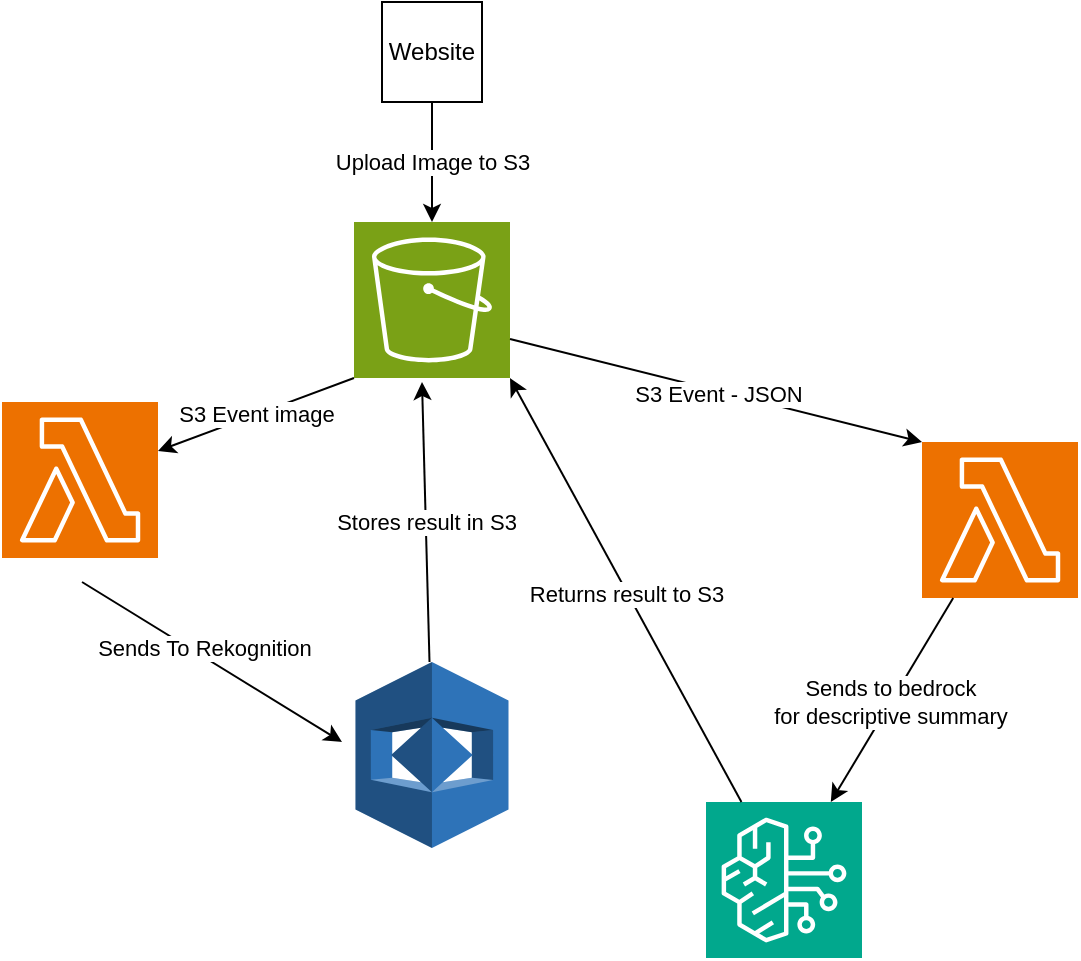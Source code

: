 <mxfile version="27.1.1">
  <diagram name="Page-1" id="uL_ClJw7RETDzsLbEUDi">
    <mxGraphModel dx="1047" dy="905" grid="1" gridSize="10" guides="1" tooltips="1" connect="1" arrows="1" fold="1" page="1" pageScale="1" pageWidth="850" pageHeight="1100" math="0" shadow="0">
      <root>
        <mxCell id="0" />
        <mxCell id="1" parent="0" />
        <mxCell id="H0ugt6j5JCyWh4I5-0J--2" value="Website" style="whiteSpace=wrap;html=1;aspect=fixed;" vertex="1" parent="1">
          <mxGeometry x="290" y="50" width="50" height="50" as="geometry" />
        </mxCell>
        <mxCell id="H0ugt6j5JCyWh4I5-0J--3" value="" style="sketch=0;points=[[0,0,0],[0.25,0,0],[0.5,0,0],[0.75,0,0],[1,0,0],[0,1,0],[0.25,1,0],[0.5,1,0],[0.75,1,0],[1,1,0],[0,0.25,0],[0,0.5,0],[0,0.75,0],[1,0.25,0],[1,0.5,0],[1,0.75,0]];outlineConnect=0;fontColor=#232F3E;fillColor=#7AA116;strokeColor=#ffffff;dashed=0;verticalLabelPosition=bottom;verticalAlign=top;align=center;html=1;fontSize=12;fontStyle=0;aspect=fixed;shape=mxgraph.aws4.resourceIcon;resIcon=mxgraph.aws4.s3;" vertex="1" parent="1">
          <mxGeometry x="276" y="160" width="78" height="78" as="geometry" />
        </mxCell>
        <mxCell id="H0ugt6j5JCyWh4I5-0J--4" value="Upload Image to S3" style="endArrow=classic;html=1;rounded=0;exitX=0.5;exitY=1;exitDx=0;exitDy=0;entryX=0.5;entryY=0;entryDx=0;entryDy=0;entryPerimeter=0;" edge="1" parent="1" source="H0ugt6j5JCyWh4I5-0J--2" target="H0ugt6j5JCyWh4I5-0J--3">
          <mxGeometry width="50" height="50" relative="1" as="geometry">
            <mxPoint x="110" y="490" as="sourcePoint" />
            <mxPoint x="160" y="440" as="targetPoint" />
          </mxGeometry>
        </mxCell>
        <mxCell id="H0ugt6j5JCyWh4I5-0J--5" value="" style="sketch=0;points=[[0,0,0],[0.25,0,0],[0.5,0,0],[0.75,0,0],[1,0,0],[0,1,0],[0.25,1,0],[0.5,1,0],[0.75,1,0],[1,1,0],[0,0.25,0],[0,0.5,0],[0,0.75,0],[1,0.25,0],[1,0.5,0],[1,0.75,0]];outlineConnect=0;fontColor=#232F3E;fillColor=#ED7100;strokeColor=#ffffff;dashed=0;verticalLabelPosition=bottom;verticalAlign=top;align=center;html=1;fontSize=12;fontStyle=0;aspect=fixed;shape=mxgraph.aws4.resourceIcon;resIcon=mxgraph.aws4.lambda;" vertex="1" parent="1">
          <mxGeometry x="100" y="250" width="78" height="78" as="geometry" />
        </mxCell>
        <mxCell id="H0ugt6j5JCyWh4I5-0J--6" value="S3 Event image" style="endArrow=classic;html=1;rounded=0;exitX=0;exitY=1;exitDx=0;exitDy=0;exitPerimeter=0;" edge="1" parent="1" source="H0ugt6j5JCyWh4I5-0J--3" target="H0ugt6j5JCyWh4I5-0J--5">
          <mxGeometry width="50" height="50" relative="1" as="geometry">
            <mxPoint x="320" y="240" as="sourcePoint" />
            <mxPoint x="160" y="440" as="targetPoint" />
          </mxGeometry>
        </mxCell>
        <mxCell id="H0ugt6j5JCyWh4I5-0J--7" value="" style="outlineConnect=0;dashed=0;verticalLabelPosition=bottom;verticalAlign=top;align=center;html=1;shape=mxgraph.aws3.rekognition;fillColor=#2E73B8;gradientColor=none;" vertex="1" parent="1">
          <mxGeometry x="276.75" y="380" width="76.5" height="93" as="geometry" />
        </mxCell>
        <mxCell id="H0ugt6j5JCyWh4I5-0J--8" value="" style="endArrow=classic;html=1;rounded=0;exitX=0.513;exitY=1.154;exitDx=0;exitDy=0;exitPerimeter=0;" edge="1" parent="1" source="H0ugt6j5JCyWh4I5-0J--5">
          <mxGeometry width="50" height="50" relative="1" as="geometry">
            <mxPoint x="110" y="490" as="sourcePoint" />
            <mxPoint x="270" y="420" as="targetPoint" />
          </mxGeometry>
        </mxCell>
        <mxCell id="H0ugt6j5JCyWh4I5-0J--9" value="Sends To Rekognition" style="edgeLabel;html=1;align=center;verticalAlign=middle;resizable=0;points=[];" vertex="1" connectable="0" parent="H0ugt6j5JCyWh4I5-0J--8">
          <mxGeometry x="-0.088" y="4" relative="1" as="geometry">
            <mxPoint x="-1" as="offset" />
          </mxGeometry>
        </mxCell>
        <mxCell id="H0ugt6j5JCyWh4I5-0J--10" value="Stores result in S3" style="endArrow=classic;html=1;rounded=0;" edge="1" parent="1" source="H0ugt6j5JCyWh4I5-0J--7">
          <mxGeometry width="50" height="50" relative="1" as="geometry">
            <mxPoint x="110" y="490" as="sourcePoint" />
            <mxPoint x="310" y="240" as="targetPoint" />
          </mxGeometry>
        </mxCell>
        <mxCell id="H0ugt6j5JCyWh4I5-0J--11" value="" style="sketch=0;points=[[0,0,0],[0.25,0,0],[0.5,0,0],[0.75,0,0],[1,0,0],[0,1,0],[0.25,1,0],[0.5,1,0],[0.75,1,0],[1,1,0],[0,0.25,0],[0,0.5,0],[0,0.75,0],[1,0.25,0],[1,0.5,0],[1,0.75,0]];outlineConnect=0;fontColor=#232F3E;fillColor=#ED7100;strokeColor=#ffffff;dashed=0;verticalLabelPosition=bottom;verticalAlign=top;align=center;html=1;fontSize=12;fontStyle=0;aspect=fixed;shape=mxgraph.aws4.resourceIcon;resIcon=mxgraph.aws4.lambda;" vertex="1" parent="1">
          <mxGeometry x="560" y="270" width="78" height="78" as="geometry" />
        </mxCell>
        <mxCell id="H0ugt6j5JCyWh4I5-0J--12" value="" style="endArrow=classic;html=1;rounded=0;exitX=1;exitY=0.75;exitDx=0;exitDy=0;exitPerimeter=0;entryX=0;entryY=0;entryDx=0;entryDy=0;entryPerimeter=0;" edge="1" parent="1" source="H0ugt6j5JCyWh4I5-0J--3" target="H0ugt6j5JCyWh4I5-0J--11">
          <mxGeometry width="50" height="50" relative="1" as="geometry">
            <mxPoint x="110" y="490" as="sourcePoint" />
            <mxPoint x="410" y="260" as="targetPoint" />
          </mxGeometry>
        </mxCell>
        <mxCell id="H0ugt6j5JCyWh4I5-0J--13" value="S3 Event - JSON" style="edgeLabel;html=1;align=center;verticalAlign=middle;resizable=0;points=[];" vertex="1" connectable="0" parent="H0ugt6j5JCyWh4I5-0J--12">
          <mxGeometry x="0.013" y="-1" relative="1" as="geometry">
            <mxPoint as="offset" />
          </mxGeometry>
        </mxCell>
        <mxCell id="H0ugt6j5JCyWh4I5-0J--14" value="" style="sketch=0;points=[[0,0,0],[0.25,0,0],[0.5,0,0],[0.75,0,0],[1,0,0],[0,1,0],[0.25,1,0],[0.5,1,0],[0.75,1,0],[1,1,0],[0,0.25,0],[0,0.5,0],[0,0.75,0],[1,0.25,0],[1,0.5,0],[1,0.75,0]];outlineConnect=0;fontColor=#232F3E;fillColor=#01A88D;strokeColor=#ffffff;dashed=0;verticalLabelPosition=bottom;verticalAlign=top;align=center;html=1;fontSize=12;fontStyle=0;aspect=fixed;shape=mxgraph.aws4.resourceIcon;resIcon=mxgraph.aws4.bedrock;" vertex="1" parent="1">
          <mxGeometry x="452" y="450" width="78" height="78" as="geometry" />
        </mxCell>
        <mxCell id="H0ugt6j5JCyWh4I5-0J--15" value="" style="endArrow=classic;html=1;rounded=0;" edge="1" parent="1" source="H0ugt6j5JCyWh4I5-0J--11" target="H0ugt6j5JCyWh4I5-0J--14">
          <mxGeometry width="50" height="50" relative="1" as="geometry">
            <mxPoint x="110" y="490" as="sourcePoint" />
            <mxPoint x="479" y="440" as="targetPoint" />
          </mxGeometry>
        </mxCell>
        <mxCell id="H0ugt6j5JCyWh4I5-0J--16" value="Sends to bedrock&lt;div&gt;for descriptive summary&lt;/div&gt;" style="edgeLabel;html=1;align=center;verticalAlign=middle;resizable=0;points=[];" vertex="1" connectable="0" parent="H0ugt6j5JCyWh4I5-0J--15">
          <mxGeometry x="0.022" y="-1" relative="1" as="geometry">
            <mxPoint as="offset" />
          </mxGeometry>
        </mxCell>
        <mxCell id="H0ugt6j5JCyWh4I5-0J--17" value="" style="endArrow=classic;html=1;rounded=0;entryX=1;entryY=1;entryDx=0;entryDy=0;entryPerimeter=0;" edge="1" parent="1" source="H0ugt6j5JCyWh4I5-0J--14" target="H0ugt6j5JCyWh4I5-0J--3">
          <mxGeometry width="50" height="50" relative="1" as="geometry">
            <mxPoint x="110" y="490" as="sourcePoint" />
            <mxPoint x="160" y="440" as="targetPoint" />
          </mxGeometry>
        </mxCell>
        <mxCell id="H0ugt6j5JCyWh4I5-0J--18" value="Returns result to S3" style="edgeLabel;html=1;align=center;verticalAlign=middle;resizable=0;points=[];" vertex="1" connectable="0" parent="H0ugt6j5JCyWh4I5-0J--17">
          <mxGeometry x="-0.015" y="1" relative="1" as="geometry">
            <mxPoint as="offset" />
          </mxGeometry>
        </mxCell>
      </root>
    </mxGraphModel>
  </diagram>
</mxfile>
